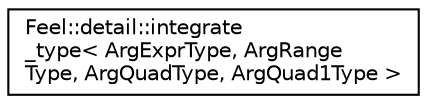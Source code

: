 digraph "Graphical Class Hierarchy"
{
 // LATEX_PDF_SIZE
  edge [fontname="Helvetica",fontsize="10",labelfontname="Helvetica",labelfontsize="10"];
  node [fontname="Helvetica",fontsize="10",shape=record];
  rankdir="LR";
  Node0 [label="Feel::detail::integrate\l_type\< ArgExprType, ArgRange\lType, ArgQuadType, ArgQuad1Type \>",height=0.2,width=0.4,color="black", fillcolor="white", style="filled",URL="$structFeel_1_1detail_1_1integrate__type.html",tooltip=" "];
}
